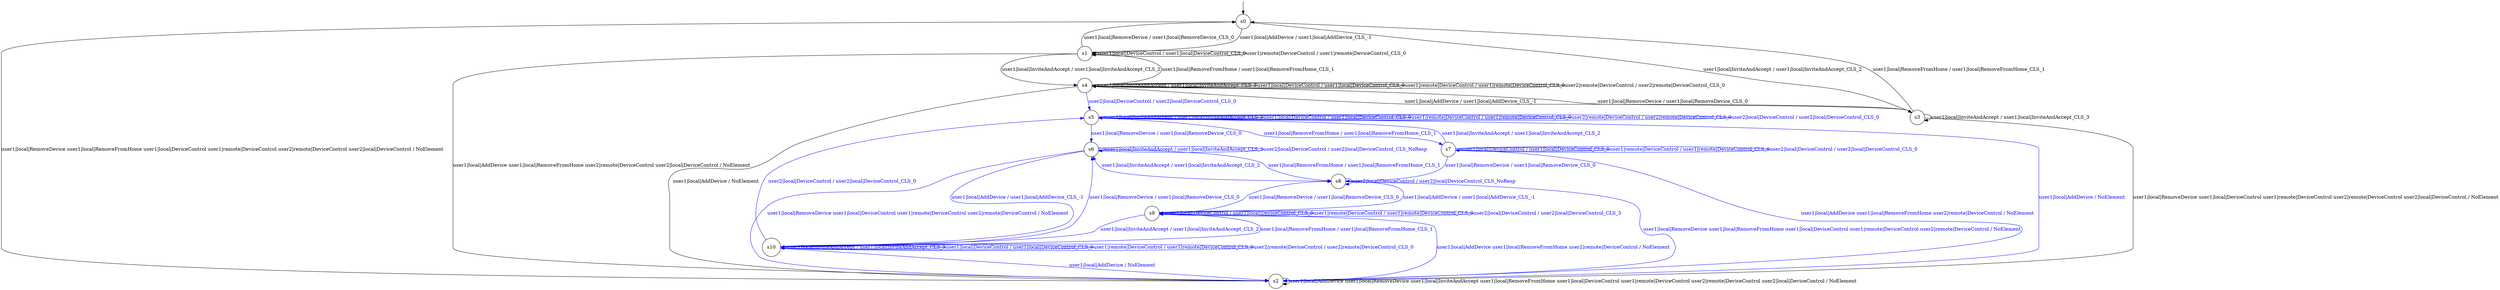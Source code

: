 digraph g {

	s0 [shape="circle" label="s0"];
	s1 [shape="circle" label="s1"];
	s2 [shape="circle" label="s2"];
	s3 [shape="circle" label="s3"];
	s4 [shape="circle" label="s4"];
	s5 [shape="circle" label="s5"];
	s6 [shape="circle" label="s6"];
	s7 [shape="circle" label="s7"];
	s8 [shape="circle" label="s8"];
	s9 [shape="circle" label="s9"];
	s10 [shape="circle" label="s10"];
	s0 -> s1 [label="user1|local|AddDevice / user1|local|AddDevice_CLS_-1", color="black", fontcolor="black"];
	s0 -> s2 [label="user1|local|RemoveDevice user1|local|RemoveFromHome user1|local|DeviceControl user1|remote|DeviceControl user2|remote|DeviceControl user2|local|DeviceControl / NoElement", color="black", fontcolor="black"];
	s0 -> s3 [label="user1|local|InviteAndAccept / user1|local|InviteAndAccept_CLS_2", color="black", fontcolor="black"];
	s1 -> s2 [label="user1|local|AddDevice user1|local|RemoveFromHome user2|remote|DeviceControl user2|local|DeviceControl / NoElement", color="black", fontcolor="black"];
	s1 -> s0 [label="user1|local|RemoveDevice / user1|local|RemoveDevice_CLS_0", color="black", fontcolor="black"];
	s1 -> s4 [label="user1|local|InviteAndAccept / user1|local|InviteAndAccept_CLS_2", color="black", fontcolor="black"];
	s1 -> s1 [label="user1|local|DeviceControl / user1|local|DeviceControl_CLS_0", color="black", fontcolor="black"];
	s1 -> s1 [label="user1|remote|DeviceControl / user1|remote|DeviceControl_CLS_0", color="black", fontcolor="black"];
	s2 -> s2 [label="user1|local|AddDevice user1|local|RemoveDevice user1|local|InviteAndAccept user1|local|RemoveFromHome user1|local|DeviceControl user1|remote|DeviceControl user2|remote|DeviceControl user2|local|DeviceControl / NoElement", color="black", fontcolor="black"];
	s3 -> s4 [label="user1|local|AddDevice / user1|local|AddDevice_CLS_-1", color="black", fontcolor="black"];
	s3 -> s2 [label="user1|local|RemoveDevice user1|local|DeviceControl user1|remote|DeviceControl user2|remote|DeviceControl user2|local|DeviceControl / NoElement", color="black", fontcolor="black"];
	s3 -> s3 [label="user1|local|InviteAndAccept / user1|local|InviteAndAccept_CLS_3", color="black", fontcolor="black"];
	s3 -> s0 [label="user1|local|RemoveFromHome / user1|local|RemoveFromHome_CLS_1", color="black", fontcolor="black"];
	s4 -> s2 [label="user1|local|AddDevice / NoElement", color="black", fontcolor="black"];
	s4 -> s3 [label="user1|local|RemoveDevice / user1|local|RemoveDevice_CLS_0", color="black", fontcolor="black"];
	s4 -> s4 [label="user1|local|InviteAndAccept / user1|local|InviteAndAccept_CLS_3", color="black", fontcolor="black"];
	s4 -> s4 [label="user1|local|DeviceControl / user1|local|DeviceControl_CLS_0", color="black", fontcolor="black"];
	s4 -> s4 [label="user1|remote|DeviceControl / user1|remote|DeviceControl_CLS_0", color="black", fontcolor="black"];
	s4 -> s4 [label="user2|remote|DeviceControl / user2|remote|DeviceControl_CLS_0", color="black", fontcolor="black"];
	s4 -> s1 [label="user1|local|RemoveFromHome / user1|local|RemoveFromHome_CLS_1", color="black", fontcolor="black"];
	s4 -> s5 [label="user2|local|DeviceControl / user2|local|DeviceControl_CLS_0", color="blue", fontcolor="blue"];
	s5 -> s2 [label="user1|local|AddDevice / NoElement", color="blue", fontcolor="blue"];
	s5 -> s6 [label="user1|local|RemoveDevice / user1|local|RemoveDevice_CLS_0", color="blue", fontcolor="blue"];
	s5 -> s5 [label="user1|local|InviteAndAccept / user1|local|InviteAndAccept_CLS_3", color="blue", fontcolor="blue"];
	s5 -> s5 [label="user1|local|DeviceControl / user1|local|DeviceControl_CLS_0", color="blue", fontcolor="blue"];
	s5 -> s5 [label="user1|remote|DeviceControl / user1|remote|DeviceControl_CLS_0", color="blue", fontcolor="blue"];
	s5 -> s5 [label="user2|remote|DeviceControl / user2|remote|DeviceControl_CLS_0", color="blue", fontcolor="blue"];
	s5 -> s5 [label="user2|local|DeviceControl / user2|local|DeviceControl_CLS_0", color="blue", fontcolor="blue"];
	s5 -> s7 [label="user1|local|RemoveFromHome / user1|local|RemoveFromHome_CLS_1", color="blue", fontcolor="blue"];
	s6 -> s10 [label="user1|local|AddDevice / user1|local|AddDevice_CLS_-1", color="blue", fontcolor="blue"];
	s6 -> s2 [label="user1|local|RemoveDevice user1|local|DeviceControl user1|remote|DeviceControl user2|remote|DeviceControl / NoElement", color="blue", fontcolor="blue"];
	s6 -> s6 [label="user1|local|InviteAndAccept / user1|local|InviteAndAccept_CLS_3", color="blue", fontcolor="blue"];
	s6 -> s6 [label="user2|local|DeviceControl / user2|local|DeviceControl_CLS_NoResp", color="blue", fontcolor="blue"];
	s6 -> s8 [label="user1|local|RemoveFromHome / user1|local|RemoveFromHome_CLS_1", color="blue", fontcolor="blue"];
	s7 -> s2 [label="user1|local|AddDevice user1|local|RemoveFromHome user2|remote|DeviceControl / NoElement", color="blue", fontcolor="blue"];
	s7 -> s8 [label="user1|local|RemoveDevice / user1|local|RemoveDevice_CLS_0", color="blue", fontcolor="blue"];
	s7 -> s5 [label="user1|local|InviteAndAccept / user1|local|InviteAndAccept_CLS_2", color="blue", fontcolor="blue"];
	s7 -> s7 [label="user1|local|DeviceControl / user1|local|DeviceControl_CLS_0", color="blue", fontcolor="blue"];
	s7 -> s7 [label="user1|remote|DeviceControl / user1|remote|DeviceControl_CLS_0", color="blue", fontcolor="blue"];
	s7 -> s7 [label="user2|local|DeviceControl / user2|local|DeviceControl_CLS_0", color="blue", fontcolor="blue"];
	s8 -> s9 [label="user1|local|AddDevice / user1|local|AddDevice_CLS_-1", color="blue", fontcolor="blue"];
	s8 -> s2 [label="user1|local|RemoveDevice user1|local|RemoveFromHome user1|local|DeviceControl user1|remote|DeviceControl user2|remote|DeviceControl / NoElement", color="blue", fontcolor="blue"];
	s8 -> s6 [label="user1|local|InviteAndAccept / user1|local|InviteAndAccept_CLS_2", color="blue", fontcolor="blue"];
	s8 -> s8 [label="user2|local|DeviceControl / user2|local|DeviceControl_CLS_NoResp", color="blue", fontcolor="blue"];
	s9 -> s2 [label="user1|local|AddDevice user1|local|RemoveFromHome user2|remote|DeviceControl / NoElement", color="blue", fontcolor="blue"];
	s9 -> s8 [label="user1|local|RemoveDevice / user1|local|RemoveDevice_CLS_0", color="blue", fontcolor="blue"];
	s9 -> s10 [label="user1|local|InviteAndAccept / user1|local|InviteAndAccept_CLS_2", color="blue", fontcolor="blue"];
	s9 -> s9 [label="user1|local|DeviceControl / user1|local|DeviceControl_CLS_0", color="blue", fontcolor="blue"];
	s9 -> s9 [label="user1|remote|DeviceControl / user1|remote|DeviceControl_CLS_0", color="blue", fontcolor="blue"];
	s9 -> s9 [label="user2|local|DeviceControl / user2|local|DeviceControl_CLS_3", color="blue", fontcolor="blue"];
	s10 -> s2 [label="user1|local|AddDevice / NoElement", color="blue", fontcolor="blue"];
	s10 -> s6 [label="user1|local|RemoveDevice / user1|local|RemoveDevice_CLS_0", color="blue", fontcolor="blue"];
	s10 -> s10 [label="user1|local|InviteAndAccept / user1|local|InviteAndAccept_CLS_3", color="blue", fontcolor="blue"];
	s10 -> s10 [label="user1|local|DeviceControl / user1|local|DeviceControl_CLS_0", color="blue", fontcolor="blue"];
	s10 -> s10 [label="user1|remote|DeviceControl / user1|remote|DeviceControl_CLS_0", color="blue", fontcolor="blue"];
	s10 -> s10 [label="user2|remote|DeviceControl / user2|remote|DeviceControl_CLS_0", color="blue", fontcolor="blue"];
	s10 -> s9 [label="user1|local|RemoveFromHome / user1|local|RemoveFromHome_CLS_1", color="blue", fontcolor="blue"];
	s10 -> s5 [label="user2|local|DeviceControl / user2|local|DeviceControl_CLS_0", color="blue", fontcolor="blue"];

__start0 [label="" shape="none" width="0" height="0"];
__start0 -> s0;

}
